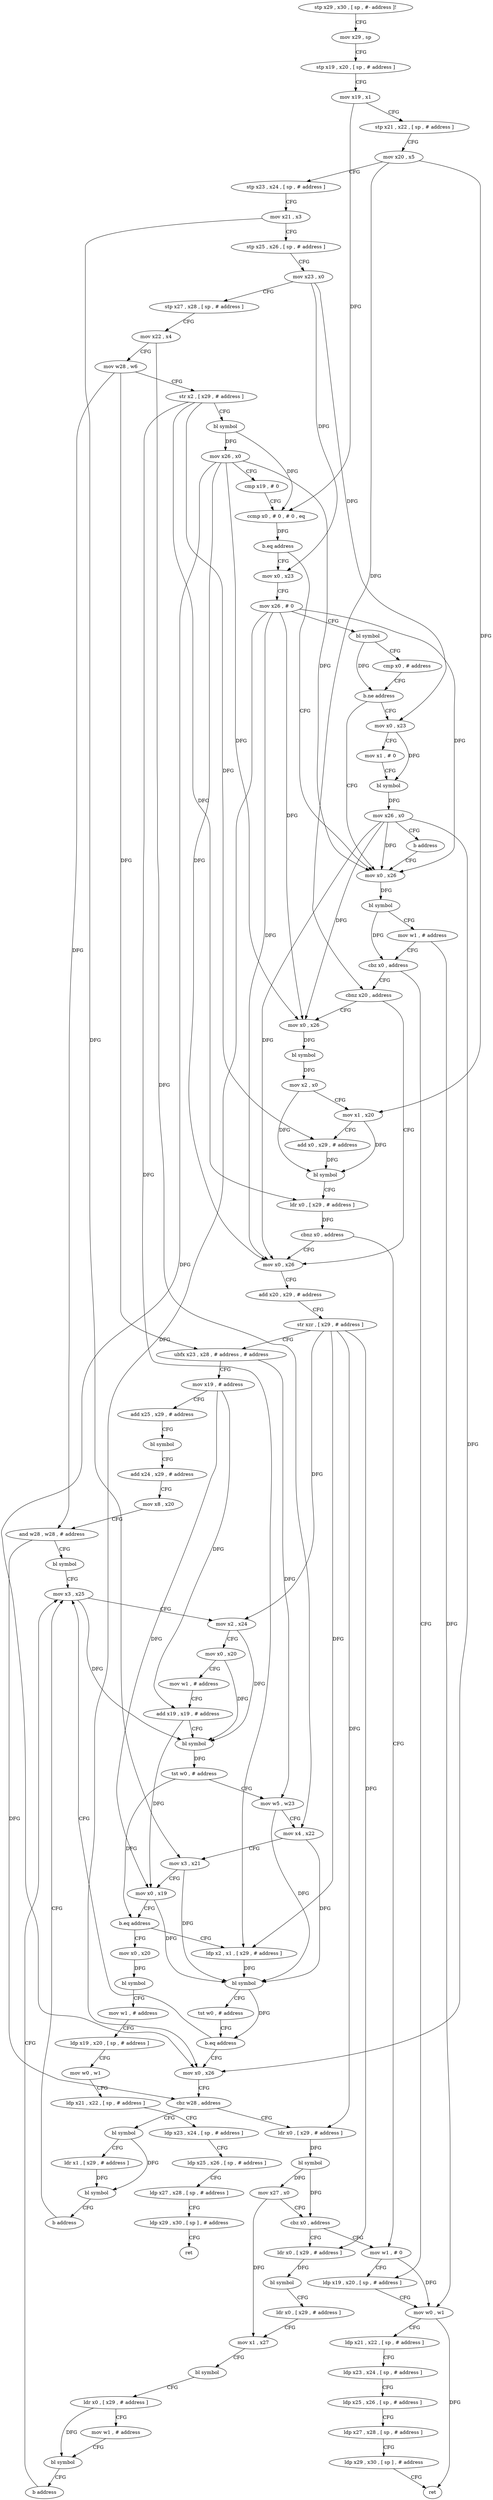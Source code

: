 digraph "func" {
"99024" [label = "stp x29 , x30 , [ sp , #- address ]!" ]
"99028" [label = "mov x29 , sp" ]
"99032" [label = "stp x19 , x20 , [ sp , # address ]" ]
"99036" [label = "mov x19 , x1" ]
"99040" [label = "stp x21 , x22 , [ sp , # address ]" ]
"99044" [label = "mov x20 , x5" ]
"99048" [label = "stp x23 , x24 , [ sp , # address ]" ]
"99052" [label = "mov x21 , x3" ]
"99056" [label = "stp x25 , x26 , [ sp , # address ]" ]
"99060" [label = "mov x23 , x0" ]
"99064" [label = "stp x27 , x28 , [ sp , # address ]" ]
"99068" [label = "mov x22 , x4" ]
"99072" [label = "mov w28 , w6" ]
"99076" [label = "str x2 , [ x29 , # address ]" ]
"99080" [label = "bl symbol" ]
"99084" [label = "mov x26 , x0" ]
"99088" [label = "cmp x19 , # 0" ]
"99092" [label = "ccmp x0 , # 0 , # 0 , eq" ]
"99096" [label = "b.eq address" ]
"99424" [label = "mov x0 , x23" ]
"99100" [label = "mov x0 , x26" ]
"99428" [label = "mov x26 , # 0" ]
"99432" [label = "bl symbol" ]
"99436" [label = "cmp x0 , # address" ]
"99440" [label = "b.ne address" ]
"99444" [label = "mov x0 , x23" ]
"99104" [label = "bl symbol" ]
"99108" [label = "mov w1 , # address" ]
"99112" [label = "cbz x0 , address" ]
"99340" [label = "ldp x19 , x20 , [ sp , # address ]" ]
"99116" [label = "cbnz x20 , address" ]
"99448" [label = "mov x1 , # 0" ]
"99452" [label = "bl symbol" ]
"99456" [label = "mov x26 , x0" ]
"99460" [label = "b address" ]
"99344" [label = "mov w0 , w1" ]
"99348" [label = "ldp x21 , x22 , [ sp , # address ]" ]
"99352" [label = "ldp x23 , x24 , [ sp , # address ]" ]
"99356" [label = "ldp x25 , x26 , [ sp , # address ]" ]
"99360" [label = "ldp x27 , x28 , [ sp , # address ]" ]
"99364" [label = "ldp x29 , x30 , [ sp ] , # address" ]
"99368" [label = "ret" ]
"99304" [label = "mov x0 , x26" ]
"99120" [label = "mov x0 , x26" ]
"99308" [label = "bl symbol" ]
"99312" [label = "mov x2 , x0" ]
"99316" [label = "mov x1 , x20" ]
"99320" [label = "add x0 , x29 , # address" ]
"99324" [label = "bl symbol" ]
"99328" [label = "ldr x0 , [ x29 , # address ]" ]
"99332" [label = "cbnz x0 , address" ]
"99336" [label = "mov w1 , # 0" ]
"99124" [label = "add x20 , x29 , # address" ]
"99128" [label = "str xzr , [ x29 , # address ]" ]
"99132" [label = "ubfx x23 , x28 , # address , # address" ]
"99136" [label = "mov x19 , # address" ]
"99140" [label = "add x25 , x29 , # address" ]
"99144" [label = "bl symbol" ]
"99148" [label = "add x24 , x29 , # address" ]
"99152" [label = "mov x8 , x20" ]
"99156" [label = "and w28 , w28 , # address" ]
"99160" [label = "bl symbol" ]
"99164" [label = "mov x3 , x25" ]
"99376" [label = "mov x0 , x20" ]
"99380" [label = "bl symbol" ]
"99384" [label = "mov w1 , # address" ]
"99388" [label = "ldp x19 , x20 , [ sp , # address ]" ]
"99392" [label = "mov w0 , w1" ]
"99396" [label = "ldp x21 , x22 , [ sp , # address ]" ]
"99400" [label = "ldp x23 , x24 , [ sp , # address ]" ]
"99404" [label = "ldp x25 , x26 , [ sp , # address ]" ]
"99408" [label = "ldp x27 , x28 , [ sp , # address ]" ]
"99412" [label = "ldp x29 , x30 , [ sp ] , # address" ]
"99416" [label = "ret" ]
"99212" [label = "ldp x2 , x1 , [ x29 , # address ]" ]
"99216" [label = "bl symbol" ]
"99220" [label = "tst w0 , # address" ]
"99224" [label = "b.eq address" ]
"99228" [label = "mov x0 , x26" ]
"99168" [label = "mov x2 , x24" ]
"99172" [label = "mov x0 , x20" ]
"99176" [label = "mov w1 , # address" ]
"99180" [label = "add x19 , x19 , # address" ]
"99184" [label = "bl symbol" ]
"99188" [label = "tst w0 , # address" ]
"99192" [label = "mov w5 , w23" ]
"99196" [label = "mov x4 , x22" ]
"99200" [label = "mov x3 , x21" ]
"99204" [label = "mov x0 , x19" ]
"99208" [label = "b.eq address" ]
"99232" [label = "cbz w28 , address" ]
"99288" [label = "bl symbol" ]
"99236" [label = "ldr x0 , [ x29 , # address ]" ]
"99292" [label = "ldr x1 , [ x29 , # address ]" ]
"99296" [label = "bl symbol" ]
"99300" [label = "b address" ]
"99240" [label = "bl symbol" ]
"99244" [label = "mov x27 , x0" ]
"99248" [label = "cbz x0 , address" ]
"99252" [label = "ldr x0 , [ x29 , # address ]" ]
"99256" [label = "bl symbol" ]
"99260" [label = "ldr x0 , [ x29 , # address ]" ]
"99264" [label = "mov x1 , x27" ]
"99268" [label = "bl symbol" ]
"99272" [label = "ldr x0 , [ x29 , # address ]" ]
"99276" [label = "mov w1 , # address" ]
"99280" [label = "bl symbol" ]
"99284" [label = "b address" ]
"99024" -> "99028" [ label = "CFG" ]
"99028" -> "99032" [ label = "CFG" ]
"99032" -> "99036" [ label = "CFG" ]
"99036" -> "99040" [ label = "CFG" ]
"99036" -> "99092" [ label = "DFG" ]
"99040" -> "99044" [ label = "CFG" ]
"99044" -> "99048" [ label = "CFG" ]
"99044" -> "99116" [ label = "DFG" ]
"99044" -> "99316" [ label = "DFG" ]
"99048" -> "99052" [ label = "CFG" ]
"99052" -> "99056" [ label = "CFG" ]
"99052" -> "99200" [ label = "DFG" ]
"99056" -> "99060" [ label = "CFG" ]
"99060" -> "99064" [ label = "CFG" ]
"99060" -> "99424" [ label = "DFG" ]
"99060" -> "99444" [ label = "DFG" ]
"99064" -> "99068" [ label = "CFG" ]
"99068" -> "99072" [ label = "CFG" ]
"99068" -> "99196" [ label = "DFG" ]
"99072" -> "99076" [ label = "CFG" ]
"99072" -> "99132" [ label = "DFG" ]
"99072" -> "99156" [ label = "DFG" ]
"99076" -> "99080" [ label = "CFG" ]
"99076" -> "99328" [ label = "DFG" ]
"99076" -> "99212" [ label = "DFG" ]
"99076" -> "99320" [ label = "DFG" ]
"99080" -> "99084" [ label = "DFG" ]
"99080" -> "99092" [ label = "DFG" ]
"99084" -> "99088" [ label = "CFG" ]
"99084" -> "99100" [ label = "DFG" ]
"99084" -> "99304" [ label = "DFG" ]
"99084" -> "99120" [ label = "DFG" ]
"99084" -> "99228" [ label = "DFG" ]
"99088" -> "99092" [ label = "CFG" ]
"99092" -> "99096" [ label = "DFG" ]
"99096" -> "99424" [ label = "CFG" ]
"99096" -> "99100" [ label = "CFG" ]
"99424" -> "99428" [ label = "CFG" ]
"99100" -> "99104" [ label = "DFG" ]
"99428" -> "99432" [ label = "CFG" ]
"99428" -> "99100" [ label = "DFG" ]
"99428" -> "99304" [ label = "DFG" ]
"99428" -> "99120" [ label = "DFG" ]
"99428" -> "99228" [ label = "DFG" ]
"99432" -> "99436" [ label = "CFG" ]
"99432" -> "99440" [ label = "DFG" ]
"99436" -> "99440" [ label = "CFG" ]
"99440" -> "99100" [ label = "CFG" ]
"99440" -> "99444" [ label = "CFG" ]
"99444" -> "99448" [ label = "CFG" ]
"99444" -> "99452" [ label = "DFG" ]
"99104" -> "99108" [ label = "CFG" ]
"99104" -> "99112" [ label = "DFG" ]
"99108" -> "99112" [ label = "CFG" ]
"99108" -> "99344" [ label = "DFG" ]
"99112" -> "99340" [ label = "CFG" ]
"99112" -> "99116" [ label = "CFG" ]
"99340" -> "99344" [ label = "CFG" ]
"99116" -> "99304" [ label = "CFG" ]
"99116" -> "99120" [ label = "CFG" ]
"99448" -> "99452" [ label = "CFG" ]
"99452" -> "99456" [ label = "DFG" ]
"99456" -> "99460" [ label = "CFG" ]
"99456" -> "99100" [ label = "DFG" ]
"99456" -> "99304" [ label = "DFG" ]
"99456" -> "99120" [ label = "DFG" ]
"99456" -> "99228" [ label = "DFG" ]
"99460" -> "99100" [ label = "CFG" ]
"99344" -> "99348" [ label = "CFG" ]
"99344" -> "99368" [ label = "DFG" ]
"99348" -> "99352" [ label = "CFG" ]
"99352" -> "99356" [ label = "CFG" ]
"99356" -> "99360" [ label = "CFG" ]
"99360" -> "99364" [ label = "CFG" ]
"99364" -> "99368" [ label = "CFG" ]
"99304" -> "99308" [ label = "DFG" ]
"99120" -> "99124" [ label = "CFG" ]
"99308" -> "99312" [ label = "DFG" ]
"99312" -> "99316" [ label = "CFG" ]
"99312" -> "99324" [ label = "DFG" ]
"99316" -> "99320" [ label = "CFG" ]
"99316" -> "99324" [ label = "DFG" ]
"99320" -> "99324" [ label = "DFG" ]
"99324" -> "99328" [ label = "CFG" ]
"99328" -> "99332" [ label = "DFG" ]
"99332" -> "99120" [ label = "CFG" ]
"99332" -> "99336" [ label = "CFG" ]
"99336" -> "99340" [ label = "CFG" ]
"99336" -> "99344" [ label = "DFG" ]
"99124" -> "99128" [ label = "CFG" ]
"99128" -> "99132" [ label = "CFG" ]
"99128" -> "99212" [ label = "DFG" ]
"99128" -> "99236" [ label = "DFG" ]
"99128" -> "99252" [ label = "DFG" ]
"99128" -> "99168" [ label = "DFG" ]
"99132" -> "99136" [ label = "CFG" ]
"99132" -> "99192" [ label = "DFG" ]
"99136" -> "99140" [ label = "CFG" ]
"99136" -> "99180" [ label = "DFG" ]
"99136" -> "99204" [ label = "DFG" ]
"99140" -> "99144" [ label = "CFG" ]
"99144" -> "99148" [ label = "CFG" ]
"99148" -> "99152" [ label = "CFG" ]
"99152" -> "99156" [ label = "CFG" ]
"99156" -> "99160" [ label = "CFG" ]
"99156" -> "99232" [ label = "DFG" ]
"99160" -> "99164" [ label = "CFG" ]
"99164" -> "99168" [ label = "CFG" ]
"99164" -> "99184" [ label = "DFG" ]
"99376" -> "99380" [ label = "DFG" ]
"99380" -> "99384" [ label = "CFG" ]
"99384" -> "99388" [ label = "CFG" ]
"99388" -> "99392" [ label = "CFG" ]
"99392" -> "99396" [ label = "CFG" ]
"99396" -> "99400" [ label = "CFG" ]
"99400" -> "99404" [ label = "CFG" ]
"99404" -> "99408" [ label = "CFG" ]
"99408" -> "99412" [ label = "CFG" ]
"99412" -> "99416" [ label = "CFG" ]
"99212" -> "99216" [ label = "DFG" ]
"99216" -> "99220" [ label = "CFG" ]
"99216" -> "99224" [ label = "DFG" ]
"99220" -> "99224" [ label = "CFG" ]
"99224" -> "99164" [ label = "CFG" ]
"99224" -> "99228" [ label = "CFG" ]
"99228" -> "99232" [ label = "CFG" ]
"99168" -> "99172" [ label = "CFG" ]
"99168" -> "99184" [ label = "DFG" ]
"99172" -> "99176" [ label = "CFG" ]
"99172" -> "99184" [ label = "DFG" ]
"99176" -> "99180" [ label = "CFG" ]
"99180" -> "99184" [ label = "CFG" ]
"99180" -> "99204" [ label = "DFG" ]
"99184" -> "99188" [ label = "DFG" ]
"99188" -> "99192" [ label = "CFG" ]
"99188" -> "99208" [ label = "DFG" ]
"99192" -> "99196" [ label = "CFG" ]
"99192" -> "99216" [ label = "DFG" ]
"99196" -> "99200" [ label = "CFG" ]
"99196" -> "99216" [ label = "DFG" ]
"99200" -> "99204" [ label = "CFG" ]
"99200" -> "99216" [ label = "DFG" ]
"99204" -> "99208" [ label = "CFG" ]
"99204" -> "99216" [ label = "DFG" ]
"99208" -> "99376" [ label = "CFG" ]
"99208" -> "99212" [ label = "CFG" ]
"99232" -> "99288" [ label = "CFG" ]
"99232" -> "99236" [ label = "CFG" ]
"99288" -> "99292" [ label = "CFG" ]
"99288" -> "99296" [ label = "DFG" ]
"99236" -> "99240" [ label = "DFG" ]
"99292" -> "99296" [ label = "DFG" ]
"99296" -> "99300" [ label = "CFG" ]
"99300" -> "99164" [ label = "CFG" ]
"99240" -> "99244" [ label = "DFG" ]
"99240" -> "99248" [ label = "DFG" ]
"99244" -> "99248" [ label = "CFG" ]
"99244" -> "99264" [ label = "DFG" ]
"99248" -> "99336" [ label = "CFG" ]
"99248" -> "99252" [ label = "CFG" ]
"99252" -> "99256" [ label = "DFG" ]
"99256" -> "99260" [ label = "CFG" ]
"99260" -> "99264" [ label = "CFG" ]
"99264" -> "99268" [ label = "CFG" ]
"99268" -> "99272" [ label = "CFG" ]
"99272" -> "99276" [ label = "CFG" ]
"99272" -> "99280" [ label = "DFG" ]
"99276" -> "99280" [ label = "CFG" ]
"99280" -> "99284" [ label = "CFG" ]
"99284" -> "99164" [ label = "CFG" ]
}
